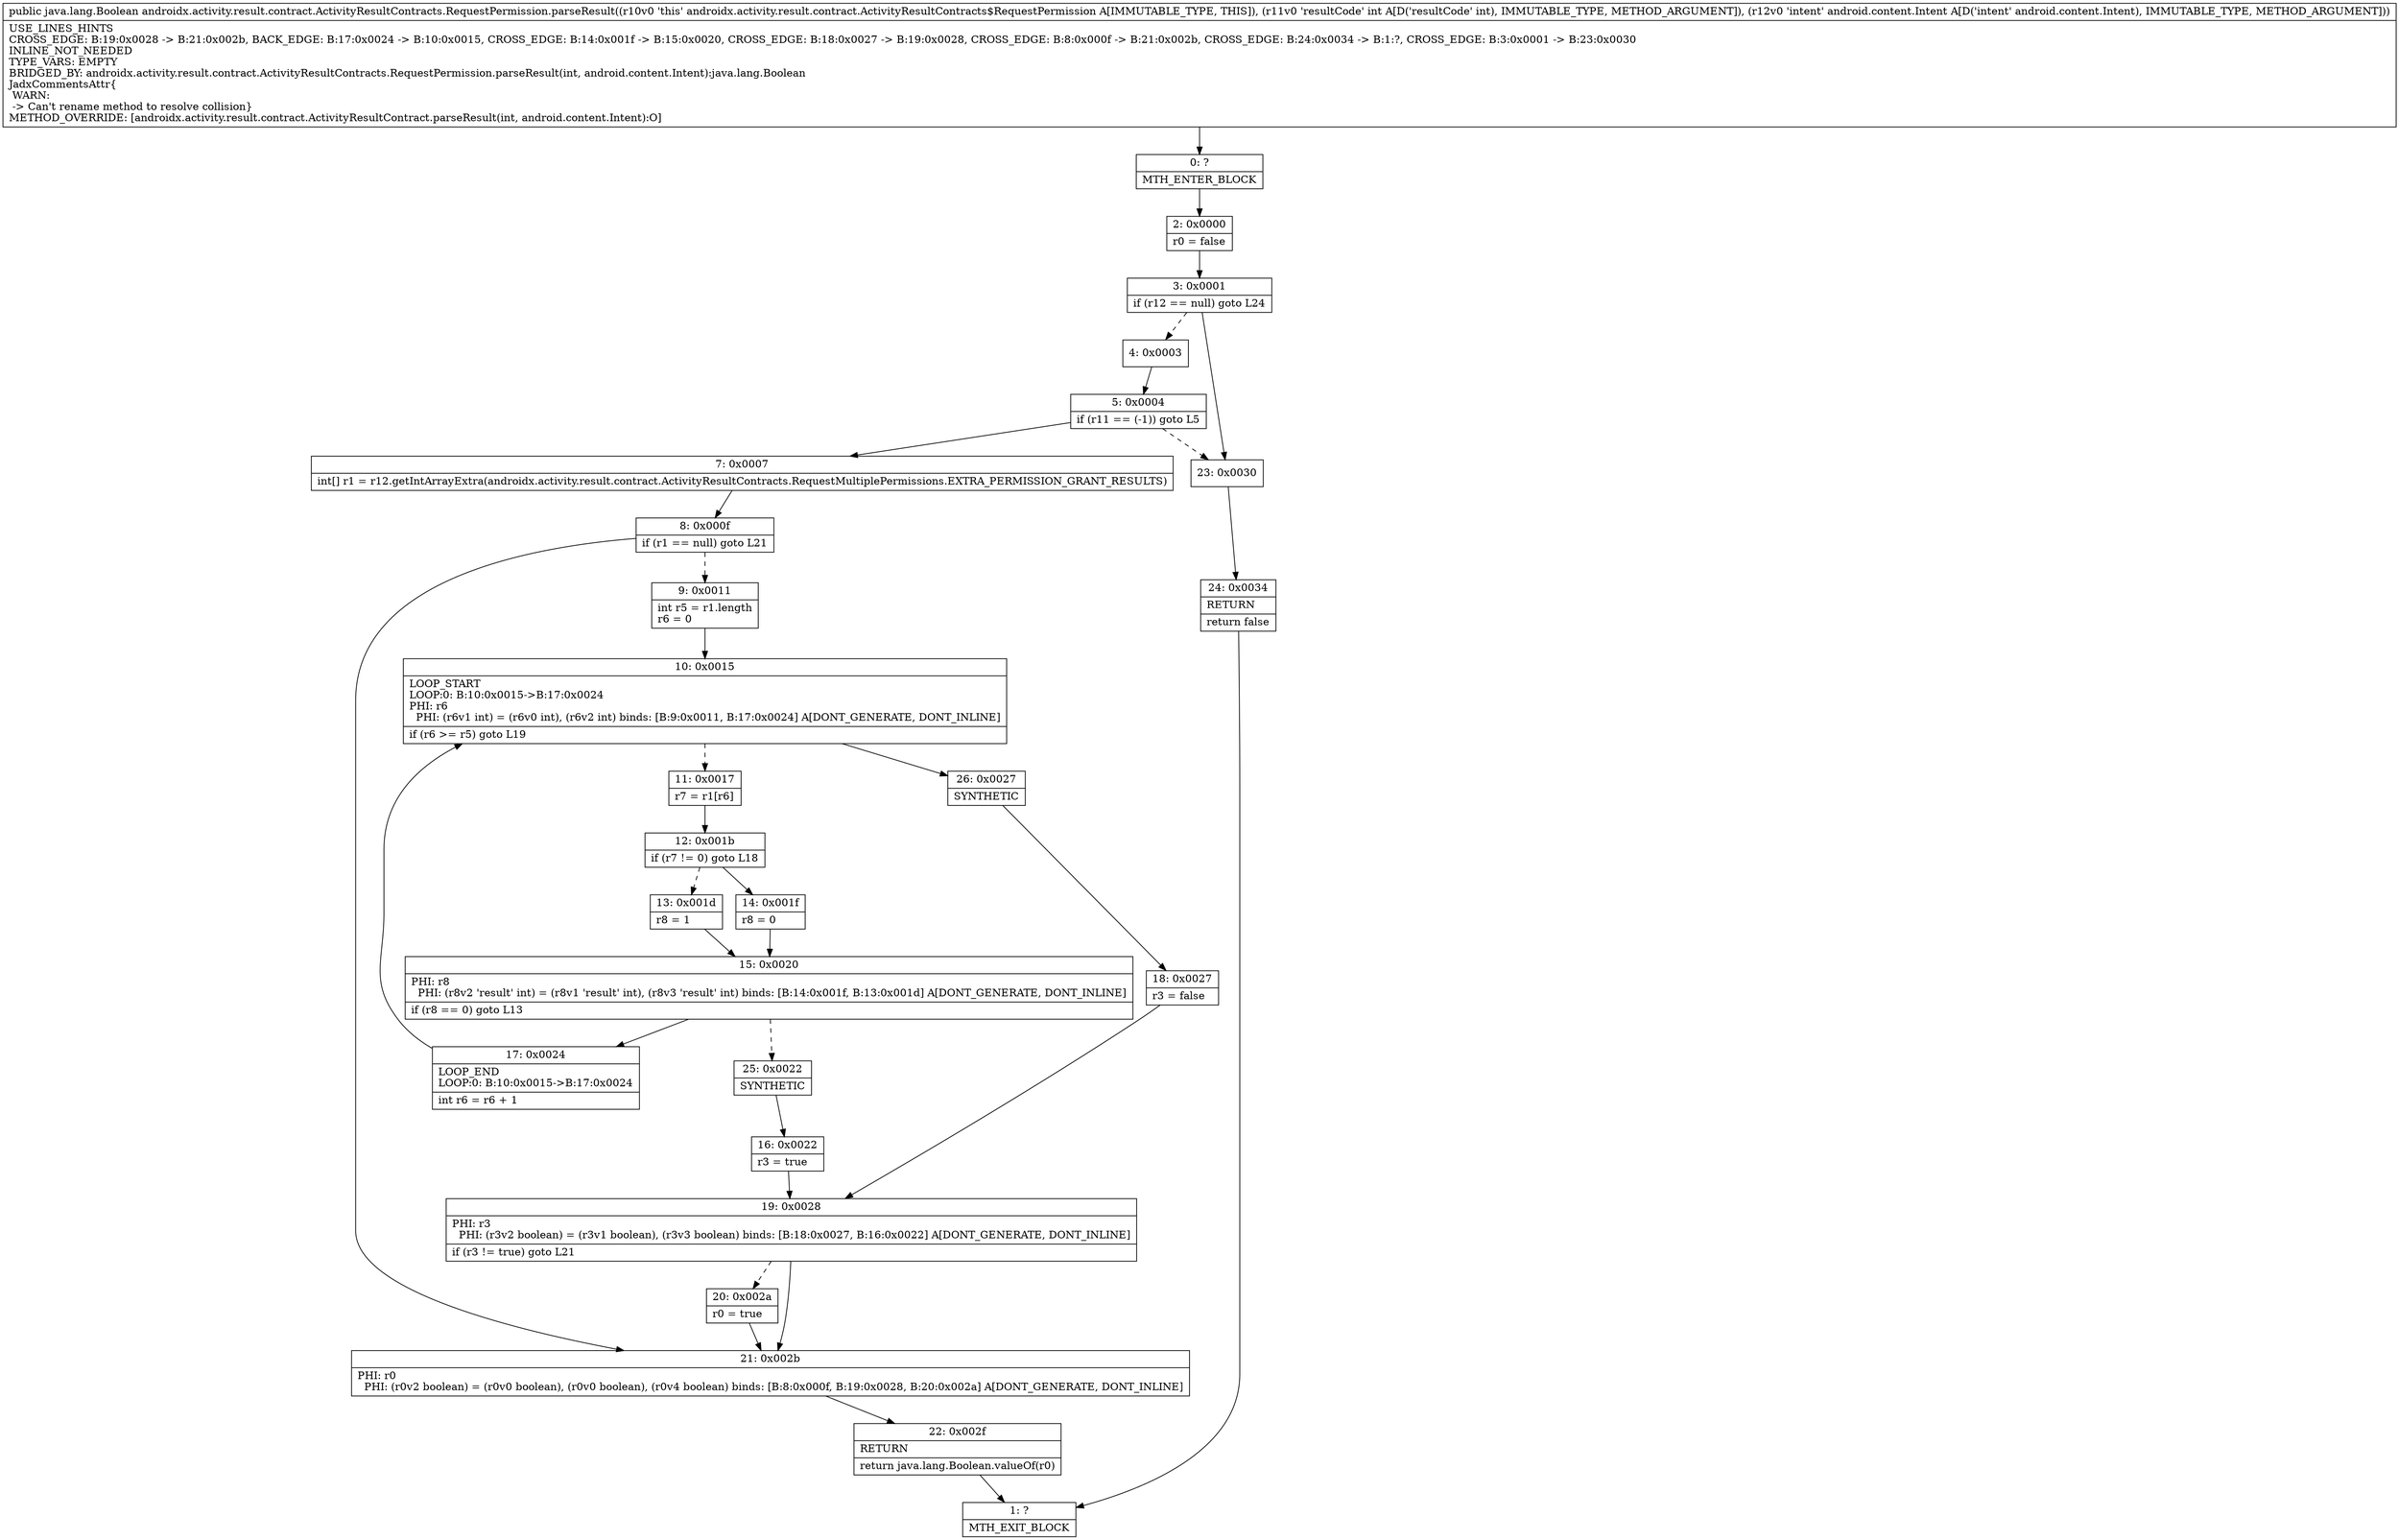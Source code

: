 digraph "CFG forandroidx.activity.result.contract.ActivityResultContracts.RequestPermission.parseResult(ILandroid\/content\/Intent;)Ljava\/lang\/Boolean;" {
Node_0 [shape=record,label="{0\:\ ?|MTH_ENTER_BLOCK\l}"];
Node_2 [shape=record,label="{2\:\ 0x0000|r0 = false\l}"];
Node_3 [shape=record,label="{3\:\ 0x0001|if (r12 == null) goto L24\l}"];
Node_4 [shape=record,label="{4\:\ 0x0003}"];
Node_5 [shape=record,label="{5\:\ 0x0004|if (r11 == (\-1)) goto L5\l}"];
Node_7 [shape=record,label="{7\:\ 0x0007|int[] r1 = r12.getIntArrayExtra(androidx.activity.result.contract.ActivityResultContracts.RequestMultiplePermissions.EXTRA_PERMISSION_GRANT_RESULTS)\l}"];
Node_8 [shape=record,label="{8\:\ 0x000f|if (r1 == null) goto L21\l}"];
Node_9 [shape=record,label="{9\:\ 0x0011|int r5 = r1.length\lr6 = 0\l}"];
Node_10 [shape=record,label="{10\:\ 0x0015|LOOP_START\lLOOP:0: B:10:0x0015\-\>B:17:0x0024\lPHI: r6 \l  PHI: (r6v1 int) = (r6v0 int), (r6v2 int) binds: [B:9:0x0011, B:17:0x0024] A[DONT_GENERATE, DONT_INLINE]\l|if (r6 \>= r5) goto L19\l}"];
Node_11 [shape=record,label="{11\:\ 0x0017|r7 = r1[r6]\l}"];
Node_12 [shape=record,label="{12\:\ 0x001b|if (r7 != 0) goto L18\l}"];
Node_13 [shape=record,label="{13\:\ 0x001d|r8 = 1\l}"];
Node_15 [shape=record,label="{15\:\ 0x0020|PHI: r8 \l  PHI: (r8v2 'result' int) = (r8v1 'result' int), (r8v3 'result' int) binds: [B:14:0x001f, B:13:0x001d] A[DONT_GENERATE, DONT_INLINE]\l|if (r8 == 0) goto L13\l}"];
Node_17 [shape=record,label="{17\:\ 0x0024|LOOP_END\lLOOP:0: B:10:0x0015\-\>B:17:0x0024\l|int r6 = r6 + 1\l}"];
Node_25 [shape=record,label="{25\:\ 0x0022|SYNTHETIC\l}"];
Node_16 [shape=record,label="{16\:\ 0x0022|r3 = true\l}"];
Node_19 [shape=record,label="{19\:\ 0x0028|PHI: r3 \l  PHI: (r3v2 boolean) = (r3v1 boolean), (r3v3 boolean) binds: [B:18:0x0027, B:16:0x0022] A[DONT_GENERATE, DONT_INLINE]\l|if (r3 != true) goto L21\l}"];
Node_20 [shape=record,label="{20\:\ 0x002a|r0 = true\l}"];
Node_14 [shape=record,label="{14\:\ 0x001f|r8 = 0\l}"];
Node_26 [shape=record,label="{26\:\ 0x0027|SYNTHETIC\l}"];
Node_18 [shape=record,label="{18\:\ 0x0027|r3 = false\l}"];
Node_21 [shape=record,label="{21\:\ 0x002b|PHI: r0 \l  PHI: (r0v2 boolean) = (r0v0 boolean), (r0v0 boolean), (r0v4 boolean) binds: [B:8:0x000f, B:19:0x0028, B:20:0x002a] A[DONT_GENERATE, DONT_INLINE]\l}"];
Node_22 [shape=record,label="{22\:\ 0x002f|RETURN\l|return java.lang.Boolean.valueOf(r0)\l}"];
Node_1 [shape=record,label="{1\:\ ?|MTH_EXIT_BLOCK\l}"];
Node_23 [shape=record,label="{23\:\ 0x0030}"];
Node_24 [shape=record,label="{24\:\ 0x0034|RETURN\l|return false\l}"];
MethodNode[shape=record,label="{public java.lang.Boolean androidx.activity.result.contract.ActivityResultContracts.RequestPermission.parseResult((r10v0 'this' androidx.activity.result.contract.ActivityResultContracts$RequestPermission A[IMMUTABLE_TYPE, THIS]), (r11v0 'resultCode' int A[D('resultCode' int), IMMUTABLE_TYPE, METHOD_ARGUMENT]), (r12v0 'intent' android.content.Intent A[D('intent' android.content.Intent), IMMUTABLE_TYPE, METHOD_ARGUMENT]))  | USE_LINES_HINTS\lCROSS_EDGE: B:19:0x0028 \-\> B:21:0x002b, BACK_EDGE: B:17:0x0024 \-\> B:10:0x0015, CROSS_EDGE: B:14:0x001f \-\> B:15:0x0020, CROSS_EDGE: B:18:0x0027 \-\> B:19:0x0028, CROSS_EDGE: B:8:0x000f \-\> B:21:0x002b, CROSS_EDGE: B:24:0x0034 \-\> B:1:?, CROSS_EDGE: B:3:0x0001 \-\> B:23:0x0030\lINLINE_NOT_NEEDED\lTYPE_VARS: EMPTY\lBRIDGED_BY: androidx.activity.result.contract.ActivityResultContracts.RequestPermission.parseResult(int, android.content.Intent):java.lang.Boolean\lJadxCommentsAttr\{\l WARN: \l \-\> Can't rename method to resolve collision\}\lMETHOD_OVERRIDE: [androidx.activity.result.contract.ActivityResultContract.parseResult(int, android.content.Intent):O]\l}"];
MethodNode -> Node_0;Node_0 -> Node_2;
Node_2 -> Node_3;
Node_3 -> Node_4[style=dashed];
Node_3 -> Node_23;
Node_4 -> Node_5;
Node_5 -> Node_7;
Node_5 -> Node_23[style=dashed];
Node_7 -> Node_8;
Node_8 -> Node_9[style=dashed];
Node_8 -> Node_21;
Node_9 -> Node_10;
Node_10 -> Node_11[style=dashed];
Node_10 -> Node_26;
Node_11 -> Node_12;
Node_12 -> Node_13[style=dashed];
Node_12 -> Node_14;
Node_13 -> Node_15;
Node_15 -> Node_17;
Node_15 -> Node_25[style=dashed];
Node_17 -> Node_10;
Node_25 -> Node_16;
Node_16 -> Node_19;
Node_19 -> Node_20[style=dashed];
Node_19 -> Node_21;
Node_20 -> Node_21;
Node_14 -> Node_15;
Node_26 -> Node_18;
Node_18 -> Node_19;
Node_21 -> Node_22;
Node_22 -> Node_1;
Node_23 -> Node_24;
Node_24 -> Node_1;
}

